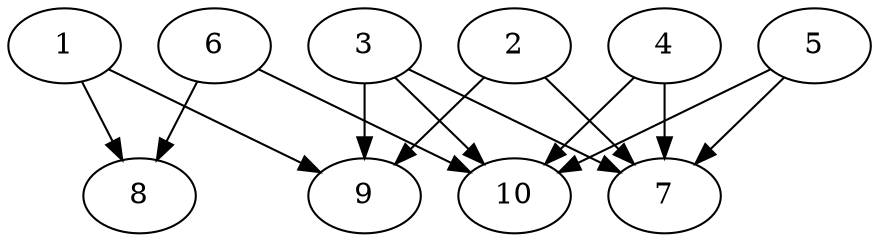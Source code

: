 // DAG automatically generated by daggen at Thu Oct  3 13:58:04 2019
// ./daggen --dot -n 10 --ccr 0.3 --fat 0.9 --regular 0.9 --density 0.6 --mindata 5242880 --maxdata 52428800 
digraph G {
  1 [size="70720853", alpha="0.07", expect_size="21216256"] 
  1 -> 8 [size ="21216256"]
  1 -> 9 [size ="21216256"]
  2 [size="150067200", alpha="0.03", expect_size="45020160"] 
  2 -> 7 [size ="45020160"]
  2 -> 9 [size ="45020160"]
  3 [size="92368213", alpha="0.06", expect_size="27710464"] 
  3 -> 7 [size ="27710464"]
  3 -> 9 [size ="27710464"]
  3 -> 10 [size ="27710464"]
  4 [size="107946667", alpha="0.10", expect_size="32384000"] 
  4 -> 7 [size ="32384000"]
  4 -> 10 [size ="32384000"]
  5 [size="34283520", alpha="0.11", expect_size="10285056"] 
  5 -> 7 [size ="10285056"]
  5 -> 10 [size ="10285056"]
  6 [size="109049173", alpha="0.04", expect_size="32714752"] 
  6 -> 8 [size ="32714752"]
  6 -> 10 [size ="32714752"]
  7 [size="112206507", alpha="0.00", expect_size="33661952"] 
  8 [size="42127360", alpha="0.02", expect_size="12638208"] 
  9 [size="131901440", alpha="0.06", expect_size="39570432"] 
  10 [size="122743467", alpha="0.15", expect_size="36823040"] 
}
